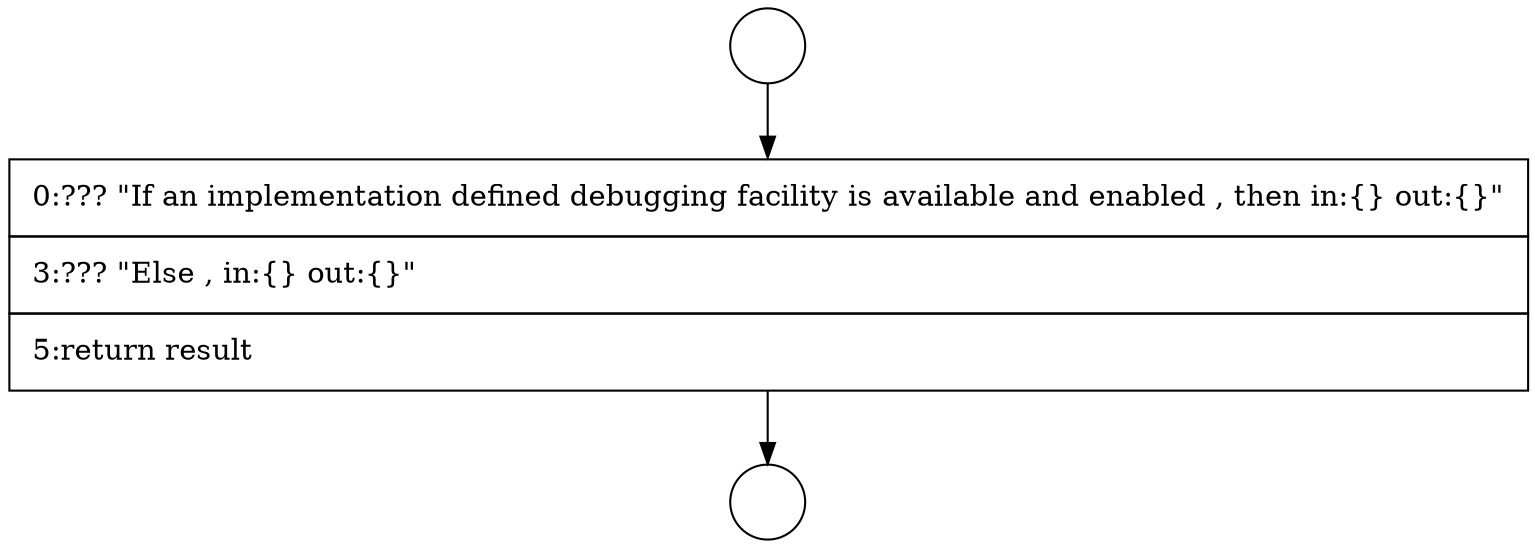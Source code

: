 digraph {
  node7582 [shape=circle label=" " color="black" fillcolor="white" style=filled]
  node7584 [shape=none, margin=0, label=<<font color="black">
    <table border="0" cellborder="1" cellspacing="0" cellpadding="10">
      <tr><td align="left">0:??? &quot;If an implementation defined debugging facility is available and enabled , then in:{} out:{}&quot;</td></tr>
      <tr><td align="left">3:??? &quot;Else , in:{} out:{}&quot;</td></tr>
      <tr><td align="left">5:return result</td></tr>
    </table>
  </font>> color="black" fillcolor="white" style=filled]
  node7583 [shape=circle label=" " color="black" fillcolor="white" style=filled]
  node7582 -> node7584 [ color="black"]
  node7584 -> node7583 [ color="black"]
}
